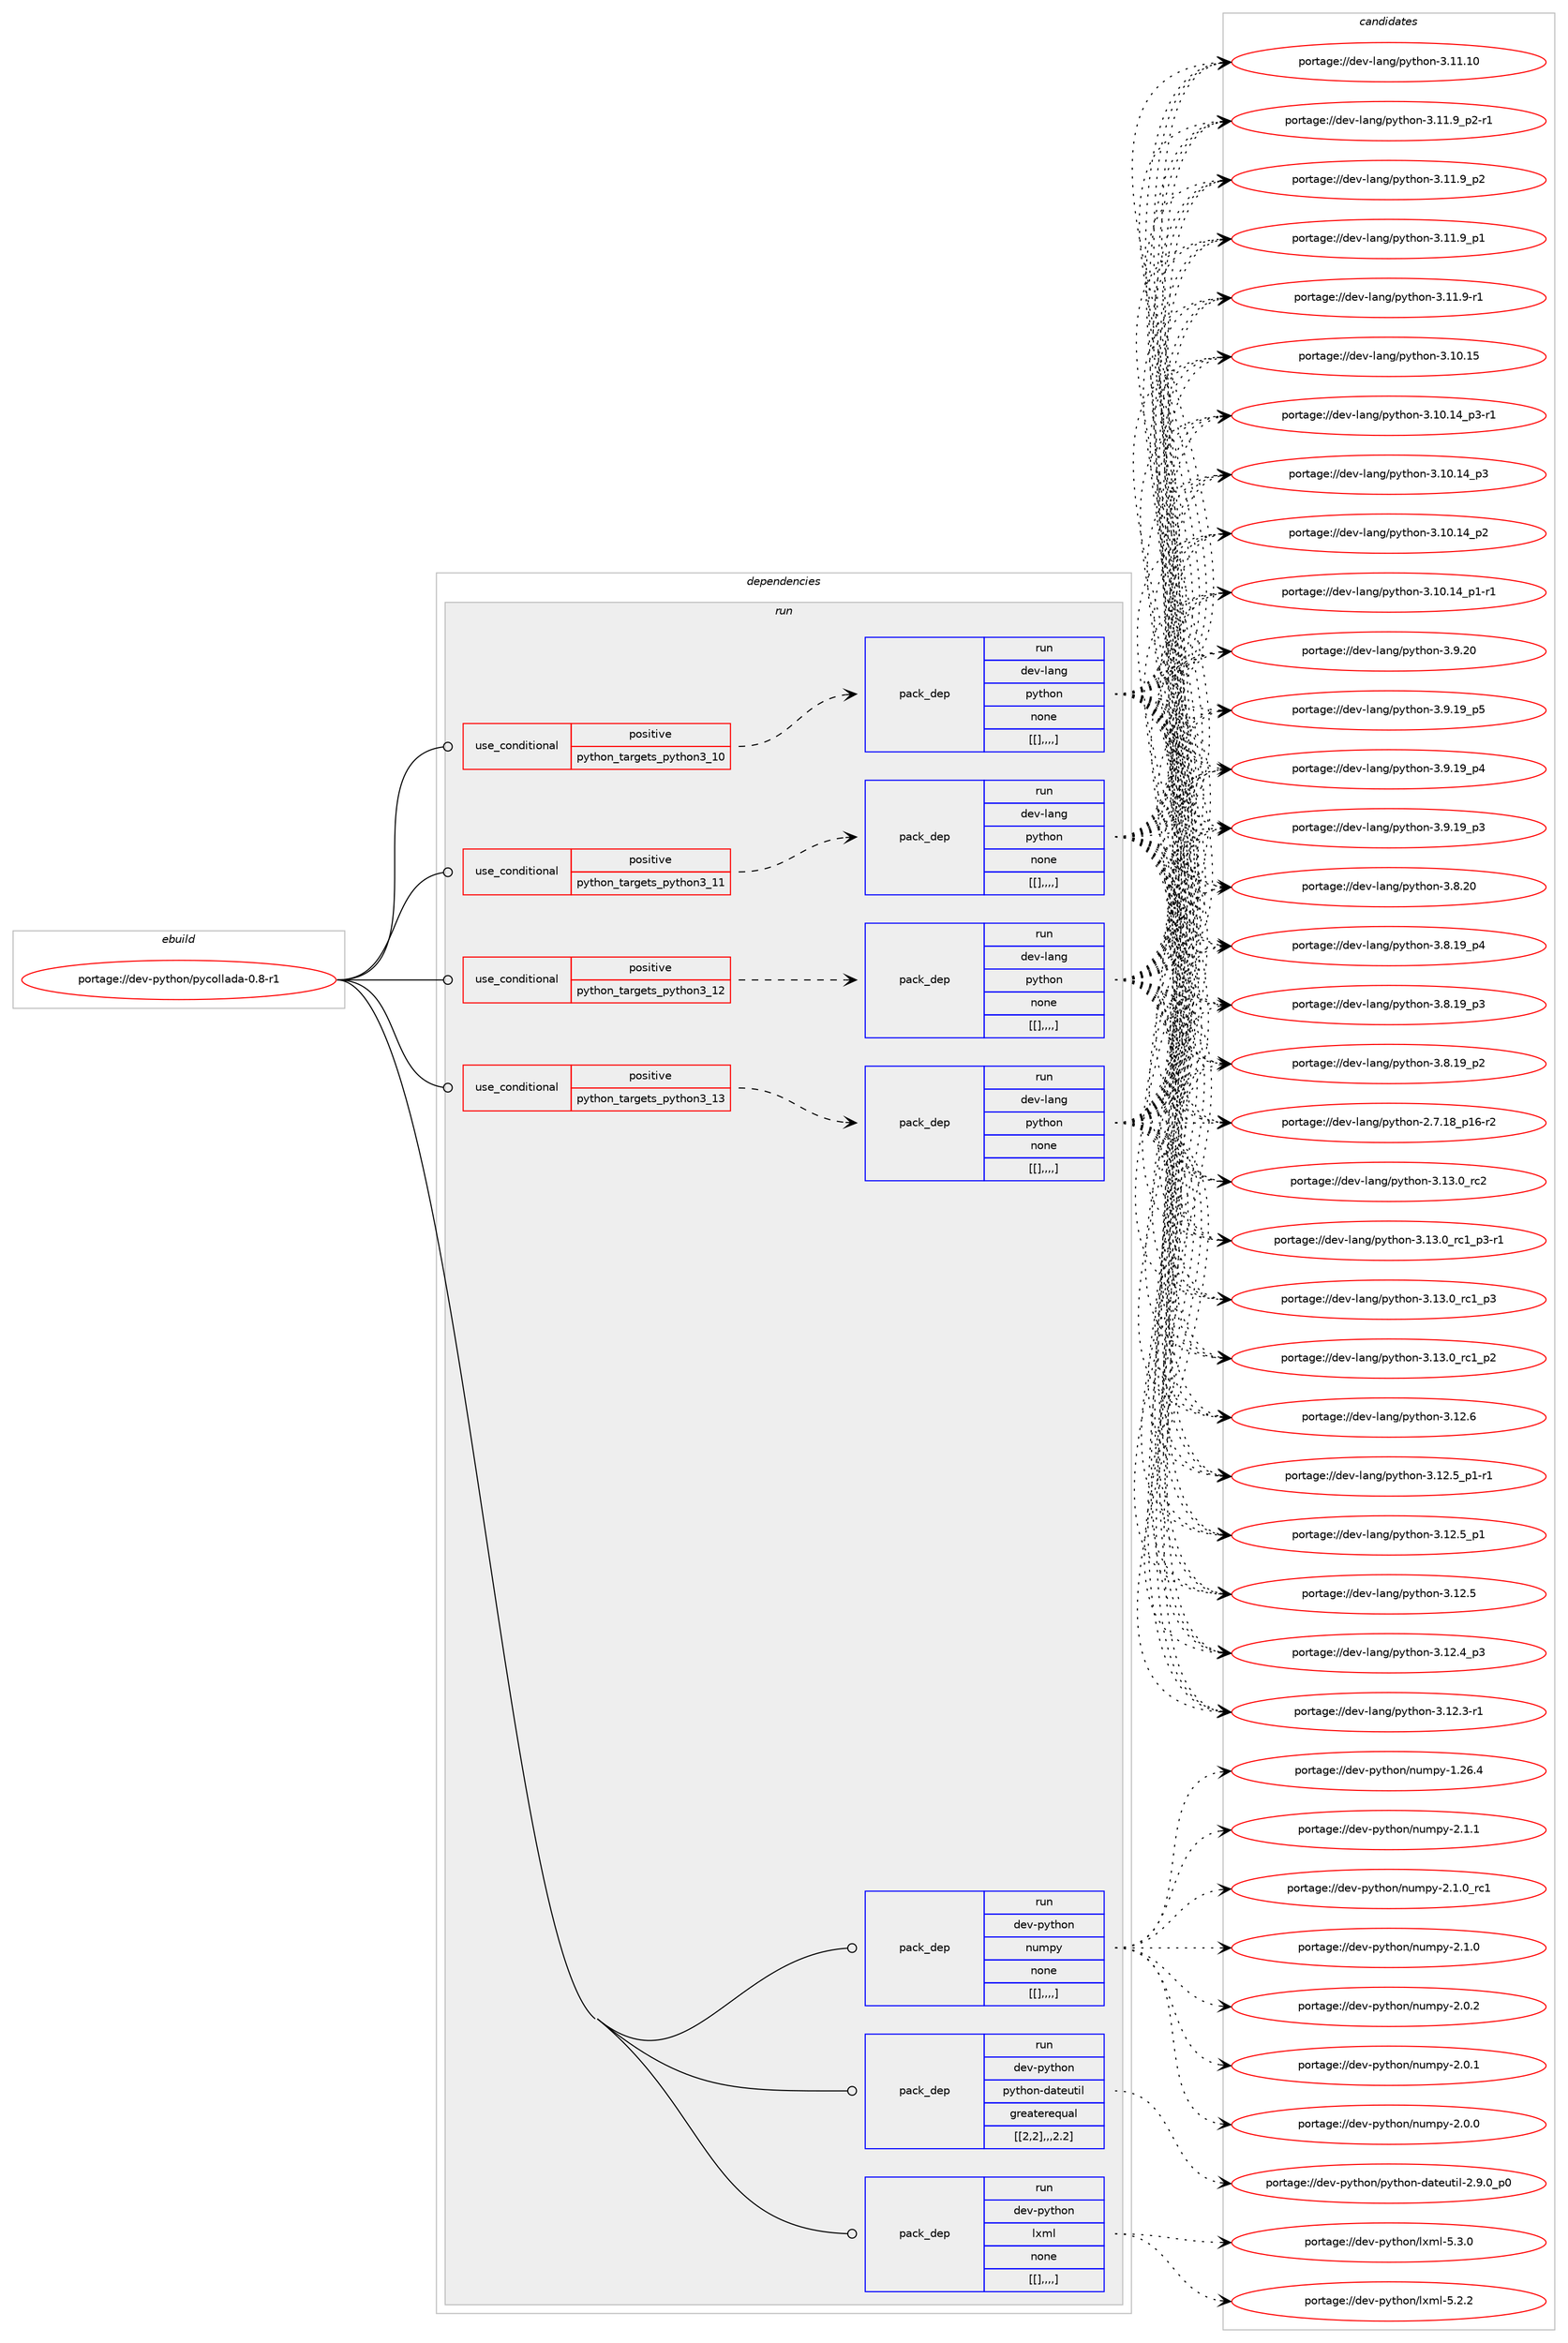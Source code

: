 digraph prolog {

# *************
# Graph options
# *************

newrank=true;
concentrate=true;
compound=true;
graph [rankdir=LR,fontname=Helvetica,fontsize=10,ranksep=1.5];#, ranksep=2.5, nodesep=0.2];
edge  [arrowhead=vee];
node  [fontname=Helvetica,fontsize=10];

# **********
# The ebuild
# **********

subgraph cluster_leftcol {
color=gray;
label=<<i>ebuild</i>>;
id [label="portage://dev-python/pycollada-0.8-r1", color=red, width=4, href="../dev-python/pycollada-0.8-r1.svg"];
}

# ****************
# The dependencies
# ****************

subgraph cluster_midcol {
color=gray;
label=<<i>dependencies</i>>;
subgraph cluster_compile {
fillcolor="#eeeeee";
style=filled;
label=<<i>compile</i>>;
}
subgraph cluster_compileandrun {
fillcolor="#eeeeee";
style=filled;
label=<<i>compile and run</i>>;
}
subgraph cluster_run {
fillcolor="#eeeeee";
style=filled;
label=<<i>run</i>>;
subgraph cond37486 {
dependency157504 [label=<<TABLE BORDER="0" CELLBORDER="1" CELLSPACING="0" CELLPADDING="4"><TR><TD ROWSPAN="3" CELLPADDING="10">use_conditional</TD></TR><TR><TD>positive</TD></TR><TR><TD>python_targets_python3_10</TD></TR></TABLE>>, shape=none, color=red];
subgraph pack118798 {
dependency157505 [label=<<TABLE BORDER="0" CELLBORDER="1" CELLSPACING="0" CELLPADDING="4" WIDTH="220"><TR><TD ROWSPAN="6" CELLPADDING="30">pack_dep</TD></TR><TR><TD WIDTH="110">run</TD></TR><TR><TD>dev-lang</TD></TR><TR><TD>python</TD></TR><TR><TD>none</TD></TR><TR><TD>[[],,,,]</TD></TR></TABLE>>, shape=none, color=blue];
}
dependency157504:e -> dependency157505:w [weight=20,style="dashed",arrowhead="vee"];
}
id:e -> dependency157504:w [weight=20,style="solid",arrowhead="odot"];
subgraph cond37487 {
dependency157506 [label=<<TABLE BORDER="0" CELLBORDER="1" CELLSPACING="0" CELLPADDING="4"><TR><TD ROWSPAN="3" CELLPADDING="10">use_conditional</TD></TR><TR><TD>positive</TD></TR><TR><TD>python_targets_python3_11</TD></TR></TABLE>>, shape=none, color=red];
subgraph pack118799 {
dependency157507 [label=<<TABLE BORDER="0" CELLBORDER="1" CELLSPACING="0" CELLPADDING="4" WIDTH="220"><TR><TD ROWSPAN="6" CELLPADDING="30">pack_dep</TD></TR><TR><TD WIDTH="110">run</TD></TR><TR><TD>dev-lang</TD></TR><TR><TD>python</TD></TR><TR><TD>none</TD></TR><TR><TD>[[],,,,]</TD></TR></TABLE>>, shape=none, color=blue];
}
dependency157506:e -> dependency157507:w [weight=20,style="dashed",arrowhead="vee"];
}
id:e -> dependency157506:w [weight=20,style="solid",arrowhead="odot"];
subgraph cond37488 {
dependency157508 [label=<<TABLE BORDER="0" CELLBORDER="1" CELLSPACING="0" CELLPADDING="4"><TR><TD ROWSPAN="3" CELLPADDING="10">use_conditional</TD></TR><TR><TD>positive</TD></TR><TR><TD>python_targets_python3_12</TD></TR></TABLE>>, shape=none, color=red];
subgraph pack118800 {
dependency157509 [label=<<TABLE BORDER="0" CELLBORDER="1" CELLSPACING="0" CELLPADDING="4" WIDTH="220"><TR><TD ROWSPAN="6" CELLPADDING="30">pack_dep</TD></TR><TR><TD WIDTH="110">run</TD></TR><TR><TD>dev-lang</TD></TR><TR><TD>python</TD></TR><TR><TD>none</TD></TR><TR><TD>[[],,,,]</TD></TR></TABLE>>, shape=none, color=blue];
}
dependency157508:e -> dependency157509:w [weight=20,style="dashed",arrowhead="vee"];
}
id:e -> dependency157508:w [weight=20,style="solid",arrowhead="odot"];
subgraph cond37489 {
dependency157510 [label=<<TABLE BORDER="0" CELLBORDER="1" CELLSPACING="0" CELLPADDING="4"><TR><TD ROWSPAN="3" CELLPADDING="10">use_conditional</TD></TR><TR><TD>positive</TD></TR><TR><TD>python_targets_python3_13</TD></TR></TABLE>>, shape=none, color=red];
subgraph pack118801 {
dependency157511 [label=<<TABLE BORDER="0" CELLBORDER="1" CELLSPACING="0" CELLPADDING="4" WIDTH="220"><TR><TD ROWSPAN="6" CELLPADDING="30">pack_dep</TD></TR><TR><TD WIDTH="110">run</TD></TR><TR><TD>dev-lang</TD></TR><TR><TD>python</TD></TR><TR><TD>none</TD></TR><TR><TD>[[],,,,]</TD></TR></TABLE>>, shape=none, color=blue];
}
dependency157510:e -> dependency157511:w [weight=20,style="dashed",arrowhead="vee"];
}
id:e -> dependency157510:w [weight=20,style="solid",arrowhead="odot"];
subgraph pack118802 {
dependency157512 [label=<<TABLE BORDER="0" CELLBORDER="1" CELLSPACING="0" CELLPADDING="4" WIDTH="220"><TR><TD ROWSPAN="6" CELLPADDING="30">pack_dep</TD></TR><TR><TD WIDTH="110">run</TD></TR><TR><TD>dev-python</TD></TR><TR><TD>lxml</TD></TR><TR><TD>none</TD></TR><TR><TD>[[],,,,]</TD></TR></TABLE>>, shape=none, color=blue];
}
id:e -> dependency157512:w [weight=20,style="solid",arrowhead="odot"];
subgraph pack118803 {
dependency157513 [label=<<TABLE BORDER="0" CELLBORDER="1" CELLSPACING="0" CELLPADDING="4" WIDTH="220"><TR><TD ROWSPAN="6" CELLPADDING="30">pack_dep</TD></TR><TR><TD WIDTH="110">run</TD></TR><TR><TD>dev-python</TD></TR><TR><TD>numpy</TD></TR><TR><TD>none</TD></TR><TR><TD>[[],,,,]</TD></TR></TABLE>>, shape=none, color=blue];
}
id:e -> dependency157513:w [weight=20,style="solid",arrowhead="odot"];
subgraph pack118804 {
dependency157514 [label=<<TABLE BORDER="0" CELLBORDER="1" CELLSPACING="0" CELLPADDING="4" WIDTH="220"><TR><TD ROWSPAN="6" CELLPADDING="30">pack_dep</TD></TR><TR><TD WIDTH="110">run</TD></TR><TR><TD>dev-python</TD></TR><TR><TD>python-dateutil</TD></TR><TR><TD>greaterequal</TD></TR><TR><TD>[[2,2],,,2.2]</TD></TR></TABLE>>, shape=none, color=blue];
}
id:e -> dependency157514:w [weight=20,style="solid",arrowhead="odot"];
}
}

# **************
# The candidates
# **************

subgraph cluster_choices {
rank=same;
color=gray;
label=<<i>candidates</i>>;

subgraph choice118798 {
color=black;
nodesep=1;
choice10010111845108971101034711212111610411111045514649514648951149950 [label="portage://dev-lang/python-3.13.0_rc2", color=red, width=4,href="../dev-lang/python-3.13.0_rc2.svg"];
choice1001011184510897110103471121211161041111104551464951464895114994995112514511449 [label="portage://dev-lang/python-3.13.0_rc1_p3-r1", color=red, width=4,href="../dev-lang/python-3.13.0_rc1_p3-r1.svg"];
choice100101118451089711010347112121116104111110455146495146489511499499511251 [label="portage://dev-lang/python-3.13.0_rc1_p3", color=red, width=4,href="../dev-lang/python-3.13.0_rc1_p3.svg"];
choice100101118451089711010347112121116104111110455146495146489511499499511250 [label="portage://dev-lang/python-3.13.0_rc1_p2", color=red, width=4,href="../dev-lang/python-3.13.0_rc1_p2.svg"];
choice10010111845108971101034711212111610411111045514649504654 [label="portage://dev-lang/python-3.12.6", color=red, width=4,href="../dev-lang/python-3.12.6.svg"];
choice1001011184510897110103471121211161041111104551464950465395112494511449 [label="portage://dev-lang/python-3.12.5_p1-r1", color=red, width=4,href="../dev-lang/python-3.12.5_p1-r1.svg"];
choice100101118451089711010347112121116104111110455146495046539511249 [label="portage://dev-lang/python-3.12.5_p1", color=red, width=4,href="../dev-lang/python-3.12.5_p1.svg"];
choice10010111845108971101034711212111610411111045514649504653 [label="portage://dev-lang/python-3.12.5", color=red, width=4,href="../dev-lang/python-3.12.5.svg"];
choice100101118451089711010347112121116104111110455146495046529511251 [label="portage://dev-lang/python-3.12.4_p3", color=red, width=4,href="../dev-lang/python-3.12.4_p3.svg"];
choice100101118451089711010347112121116104111110455146495046514511449 [label="portage://dev-lang/python-3.12.3-r1", color=red, width=4,href="../dev-lang/python-3.12.3-r1.svg"];
choice1001011184510897110103471121211161041111104551464949464948 [label="portage://dev-lang/python-3.11.10", color=red, width=4,href="../dev-lang/python-3.11.10.svg"];
choice1001011184510897110103471121211161041111104551464949465795112504511449 [label="portage://dev-lang/python-3.11.9_p2-r1", color=red, width=4,href="../dev-lang/python-3.11.9_p2-r1.svg"];
choice100101118451089711010347112121116104111110455146494946579511250 [label="portage://dev-lang/python-3.11.9_p2", color=red, width=4,href="../dev-lang/python-3.11.9_p2.svg"];
choice100101118451089711010347112121116104111110455146494946579511249 [label="portage://dev-lang/python-3.11.9_p1", color=red, width=4,href="../dev-lang/python-3.11.9_p1.svg"];
choice100101118451089711010347112121116104111110455146494946574511449 [label="portage://dev-lang/python-3.11.9-r1", color=red, width=4,href="../dev-lang/python-3.11.9-r1.svg"];
choice1001011184510897110103471121211161041111104551464948464953 [label="portage://dev-lang/python-3.10.15", color=red, width=4,href="../dev-lang/python-3.10.15.svg"];
choice100101118451089711010347112121116104111110455146494846495295112514511449 [label="portage://dev-lang/python-3.10.14_p3-r1", color=red, width=4,href="../dev-lang/python-3.10.14_p3-r1.svg"];
choice10010111845108971101034711212111610411111045514649484649529511251 [label="portage://dev-lang/python-3.10.14_p3", color=red, width=4,href="../dev-lang/python-3.10.14_p3.svg"];
choice10010111845108971101034711212111610411111045514649484649529511250 [label="portage://dev-lang/python-3.10.14_p2", color=red, width=4,href="../dev-lang/python-3.10.14_p2.svg"];
choice100101118451089711010347112121116104111110455146494846495295112494511449 [label="portage://dev-lang/python-3.10.14_p1-r1", color=red, width=4,href="../dev-lang/python-3.10.14_p1-r1.svg"];
choice10010111845108971101034711212111610411111045514657465048 [label="portage://dev-lang/python-3.9.20", color=red, width=4,href="../dev-lang/python-3.9.20.svg"];
choice100101118451089711010347112121116104111110455146574649579511253 [label="portage://dev-lang/python-3.9.19_p5", color=red, width=4,href="../dev-lang/python-3.9.19_p5.svg"];
choice100101118451089711010347112121116104111110455146574649579511252 [label="portage://dev-lang/python-3.9.19_p4", color=red, width=4,href="../dev-lang/python-3.9.19_p4.svg"];
choice100101118451089711010347112121116104111110455146574649579511251 [label="portage://dev-lang/python-3.9.19_p3", color=red, width=4,href="../dev-lang/python-3.9.19_p3.svg"];
choice10010111845108971101034711212111610411111045514656465048 [label="portage://dev-lang/python-3.8.20", color=red, width=4,href="../dev-lang/python-3.8.20.svg"];
choice100101118451089711010347112121116104111110455146564649579511252 [label="portage://dev-lang/python-3.8.19_p4", color=red, width=4,href="../dev-lang/python-3.8.19_p4.svg"];
choice100101118451089711010347112121116104111110455146564649579511251 [label="portage://dev-lang/python-3.8.19_p3", color=red, width=4,href="../dev-lang/python-3.8.19_p3.svg"];
choice100101118451089711010347112121116104111110455146564649579511250 [label="portage://dev-lang/python-3.8.19_p2", color=red, width=4,href="../dev-lang/python-3.8.19_p2.svg"];
choice100101118451089711010347112121116104111110455046554649569511249544511450 [label="portage://dev-lang/python-2.7.18_p16-r2", color=red, width=4,href="../dev-lang/python-2.7.18_p16-r2.svg"];
dependency157505:e -> choice10010111845108971101034711212111610411111045514649514648951149950:w [style=dotted,weight="100"];
dependency157505:e -> choice1001011184510897110103471121211161041111104551464951464895114994995112514511449:w [style=dotted,weight="100"];
dependency157505:e -> choice100101118451089711010347112121116104111110455146495146489511499499511251:w [style=dotted,weight="100"];
dependency157505:e -> choice100101118451089711010347112121116104111110455146495146489511499499511250:w [style=dotted,weight="100"];
dependency157505:e -> choice10010111845108971101034711212111610411111045514649504654:w [style=dotted,weight="100"];
dependency157505:e -> choice1001011184510897110103471121211161041111104551464950465395112494511449:w [style=dotted,weight="100"];
dependency157505:e -> choice100101118451089711010347112121116104111110455146495046539511249:w [style=dotted,weight="100"];
dependency157505:e -> choice10010111845108971101034711212111610411111045514649504653:w [style=dotted,weight="100"];
dependency157505:e -> choice100101118451089711010347112121116104111110455146495046529511251:w [style=dotted,weight="100"];
dependency157505:e -> choice100101118451089711010347112121116104111110455146495046514511449:w [style=dotted,weight="100"];
dependency157505:e -> choice1001011184510897110103471121211161041111104551464949464948:w [style=dotted,weight="100"];
dependency157505:e -> choice1001011184510897110103471121211161041111104551464949465795112504511449:w [style=dotted,weight="100"];
dependency157505:e -> choice100101118451089711010347112121116104111110455146494946579511250:w [style=dotted,weight="100"];
dependency157505:e -> choice100101118451089711010347112121116104111110455146494946579511249:w [style=dotted,weight="100"];
dependency157505:e -> choice100101118451089711010347112121116104111110455146494946574511449:w [style=dotted,weight="100"];
dependency157505:e -> choice1001011184510897110103471121211161041111104551464948464953:w [style=dotted,weight="100"];
dependency157505:e -> choice100101118451089711010347112121116104111110455146494846495295112514511449:w [style=dotted,weight="100"];
dependency157505:e -> choice10010111845108971101034711212111610411111045514649484649529511251:w [style=dotted,weight="100"];
dependency157505:e -> choice10010111845108971101034711212111610411111045514649484649529511250:w [style=dotted,weight="100"];
dependency157505:e -> choice100101118451089711010347112121116104111110455146494846495295112494511449:w [style=dotted,weight="100"];
dependency157505:e -> choice10010111845108971101034711212111610411111045514657465048:w [style=dotted,weight="100"];
dependency157505:e -> choice100101118451089711010347112121116104111110455146574649579511253:w [style=dotted,weight="100"];
dependency157505:e -> choice100101118451089711010347112121116104111110455146574649579511252:w [style=dotted,weight="100"];
dependency157505:e -> choice100101118451089711010347112121116104111110455146574649579511251:w [style=dotted,weight="100"];
dependency157505:e -> choice10010111845108971101034711212111610411111045514656465048:w [style=dotted,weight="100"];
dependency157505:e -> choice100101118451089711010347112121116104111110455146564649579511252:w [style=dotted,weight="100"];
dependency157505:e -> choice100101118451089711010347112121116104111110455146564649579511251:w [style=dotted,weight="100"];
dependency157505:e -> choice100101118451089711010347112121116104111110455146564649579511250:w [style=dotted,weight="100"];
dependency157505:e -> choice100101118451089711010347112121116104111110455046554649569511249544511450:w [style=dotted,weight="100"];
}
subgraph choice118799 {
color=black;
nodesep=1;
choice10010111845108971101034711212111610411111045514649514648951149950 [label="portage://dev-lang/python-3.13.0_rc2", color=red, width=4,href="../dev-lang/python-3.13.0_rc2.svg"];
choice1001011184510897110103471121211161041111104551464951464895114994995112514511449 [label="portage://dev-lang/python-3.13.0_rc1_p3-r1", color=red, width=4,href="../dev-lang/python-3.13.0_rc1_p3-r1.svg"];
choice100101118451089711010347112121116104111110455146495146489511499499511251 [label="portage://dev-lang/python-3.13.0_rc1_p3", color=red, width=4,href="../dev-lang/python-3.13.0_rc1_p3.svg"];
choice100101118451089711010347112121116104111110455146495146489511499499511250 [label="portage://dev-lang/python-3.13.0_rc1_p2", color=red, width=4,href="../dev-lang/python-3.13.0_rc1_p2.svg"];
choice10010111845108971101034711212111610411111045514649504654 [label="portage://dev-lang/python-3.12.6", color=red, width=4,href="../dev-lang/python-3.12.6.svg"];
choice1001011184510897110103471121211161041111104551464950465395112494511449 [label="portage://dev-lang/python-3.12.5_p1-r1", color=red, width=4,href="../dev-lang/python-3.12.5_p1-r1.svg"];
choice100101118451089711010347112121116104111110455146495046539511249 [label="portage://dev-lang/python-3.12.5_p1", color=red, width=4,href="../dev-lang/python-3.12.5_p1.svg"];
choice10010111845108971101034711212111610411111045514649504653 [label="portage://dev-lang/python-3.12.5", color=red, width=4,href="../dev-lang/python-3.12.5.svg"];
choice100101118451089711010347112121116104111110455146495046529511251 [label="portage://dev-lang/python-3.12.4_p3", color=red, width=4,href="../dev-lang/python-3.12.4_p3.svg"];
choice100101118451089711010347112121116104111110455146495046514511449 [label="portage://dev-lang/python-3.12.3-r1", color=red, width=4,href="../dev-lang/python-3.12.3-r1.svg"];
choice1001011184510897110103471121211161041111104551464949464948 [label="portage://dev-lang/python-3.11.10", color=red, width=4,href="../dev-lang/python-3.11.10.svg"];
choice1001011184510897110103471121211161041111104551464949465795112504511449 [label="portage://dev-lang/python-3.11.9_p2-r1", color=red, width=4,href="../dev-lang/python-3.11.9_p2-r1.svg"];
choice100101118451089711010347112121116104111110455146494946579511250 [label="portage://dev-lang/python-3.11.9_p2", color=red, width=4,href="../dev-lang/python-3.11.9_p2.svg"];
choice100101118451089711010347112121116104111110455146494946579511249 [label="portage://dev-lang/python-3.11.9_p1", color=red, width=4,href="../dev-lang/python-3.11.9_p1.svg"];
choice100101118451089711010347112121116104111110455146494946574511449 [label="portage://dev-lang/python-3.11.9-r1", color=red, width=4,href="../dev-lang/python-3.11.9-r1.svg"];
choice1001011184510897110103471121211161041111104551464948464953 [label="portage://dev-lang/python-3.10.15", color=red, width=4,href="../dev-lang/python-3.10.15.svg"];
choice100101118451089711010347112121116104111110455146494846495295112514511449 [label="portage://dev-lang/python-3.10.14_p3-r1", color=red, width=4,href="../dev-lang/python-3.10.14_p3-r1.svg"];
choice10010111845108971101034711212111610411111045514649484649529511251 [label="portage://dev-lang/python-3.10.14_p3", color=red, width=4,href="../dev-lang/python-3.10.14_p3.svg"];
choice10010111845108971101034711212111610411111045514649484649529511250 [label="portage://dev-lang/python-3.10.14_p2", color=red, width=4,href="../dev-lang/python-3.10.14_p2.svg"];
choice100101118451089711010347112121116104111110455146494846495295112494511449 [label="portage://dev-lang/python-3.10.14_p1-r1", color=red, width=4,href="../dev-lang/python-3.10.14_p1-r1.svg"];
choice10010111845108971101034711212111610411111045514657465048 [label="portage://dev-lang/python-3.9.20", color=red, width=4,href="../dev-lang/python-3.9.20.svg"];
choice100101118451089711010347112121116104111110455146574649579511253 [label="portage://dev-lang/python-3.9.19_p5", color=red, width=4,href="../dev-lang/python-3.9.19_p5.svg"];
choice100101118451089711010347112121116104111110455146574649579511252 [label="portage://dev-lang/python-3.9.19_p4", color=red, width=4,href="../dev-lang/python-3.9.19_p4.svg"];
choice100101118451089711010347112121116104111110455146574649579511251 [label="portage://dev-lang/python-3.9.19_p3", color=red, width=4,href="../dev-lang/python-3.9.19_p3.svg"];
choice10010111845108971101034711212111610411111045514656465048 [label="portage://dev-lang/python-3.8.20", color=red, width=4,href="../dev-lang/python-3.8.20.svg"];
choice100101118451089711010347112121116104111110455146564649579511252 [label="portage://dev-lang/python-3.8.19_p4", color=red, width=4,href="../dev-lang/python-3.8.19_p4.svg"];
choice100101118451089711010347112121116104111110455146564649579511251 [label="portage://dev-lang/python-3.8.19_p3", color=red, width=4,href="../dev-lang/python-3.8.19_p3.svg"];
choice100101118451089711010347112121116104111110455146564649579511250 [label="portage://dev-lang/python-3.8.19_p2", color=red, width=4,href="../dev-lang/python-3.8.19_p2.svg"];
choice100101118451089711010347112121116104111110455046554649569511249544511450 [label="portage://dev-lang/python-2.7.18_p16-r2", color=red, width=4,href="../dev-lang/python-2.7.18_p16-r2.svg"];
dependency157507:e -> choice10010111845108971101034711212111610411111045514649514648951149950:w [style=dotted,weight="100"];
dependency157507:e -> choice1001011184510897110103471121211161041111104551464951464895114994995112514511449:w [style=dotted,weight="100"];
dependency157507:e -> choice100101118451089711010347112121116104111110455146495146489511499499511251:w [style=dotted,weight="100"];
dependency157507:e -> choice100101118451089711010347112121116104111110455146495146489511499499511250:w [style=dotted,weight="100"];
dependency157507:e -> choice10010111845108971101034711212111610411111045514649504654:w [style=dotted,weight="100"];
dependency157507:e -> choice1001011184510897110103471121211161041111104551464950465395112494511449:w [style=dotted,weight="100"];
dependency157507:e -> choice100101118451089711010347112121116104111110455146495046539511249:w [style=dotted,weight="100"];
dependency157507:e -> choice10010111845108971101034711212111610411111045514649504653:w [style=dotted,weight="100"];
dependency157507:e -> choice100101118451089711010347112121116104111110455146495046529511251:w [style=dotted,weight="100"];
dependency157507:e -> choice100101118451089711010347112121116104111110455146495046514511449:w [style=dotted,weight="100"];
dependency157507:e -> choice1001011184510897110103471121211161041111104551464949464948:w [style=dotted,weight="100"];
dependency157507:e -> choice1001011184510897110103471121211161041111104551464949465795112504511449:w [style=dotted,weight="100"];
dependency157507:e -> choice100101118451089711010347112121116104111110455146494946579511250:w [style=dotted,weight="100"];
dependency157507:e -> choice100101118451089711010347112121116104111110455146494946579511249:w [style=dotted,weight="100"];
dependency157507:e -> choice100101118451089711010347112121116104111110455146494946574511449:w [style=dotted,weight="100"];
dependency157507:e -> choice1001011184510897110103471121211161041111104551464948464953:w [style=dotted,weight="100"];
dependency157507:e -> choice100101118451089711010347112121116104111110455146494846495295112514511449:w [style=dotted,weight="100"];
dependency157507:e -> choice10010111845108971101034711212111610411111045514649484649529511251:w [style=dotted,weight="100"];
dependency157507:e -> choice10010111845108971101034711212111610411111045514649484649529511250:w [style=dotted,weight="100"];
dependency157507:e -> choice100101118451089711010347112121116104111110455146494846495295112494511449:w [style=dotted,weight="100"];
dependency157507:e -> choice10010111845108971101034711212111610411111045514657465048:w [style=dotted,weight="100"];
dependency157507:e -> choice100101118451089711010347112121116104111110455146574649579511253:w [style=dotted,weight="100"];
dependency157507:e -> choice100101118451089711010347112121116104111110455146574649579511252:w [style=dotted,weight="100"];
dependency157507:e -> choice100101118451089711010347112121116104111110455146574649579511251:w [style=dotted,weight="100"];
dependency157507:e -> choice10010111845108971101034711212111610411111045514656465048:w [style=dotted,weight="100"];
dependency157507:e -> choice100101118451089711010347112121116104111110455146564649579511252:w [style=dotted,weight="100"];
dependency157507:e -> choice100101118451089711010347112121116104111110455146564649579511251:w [style=dotted,weight="100"];
dependency157507:e -> choice100101118451089711010347112121116104111110455146564649579511250:w [style=dotted,weight="100"];
dependency157507:e -> choice100101118451089711010347112121116104111110455046554649569511249544511450:w [style=dotted,weight="100"];
}
subgraph choice118800 {
color=black;
nodesep=1;
choice10010111845108971101034711212111610411111045514649514648951149950 [label="portage://dev-lang/python-3.13.0_rc2", color=red, width=4,href="../dev-lang/python-3.13.0_rc2.svg"];
choice1001011184510897110103471121211161041111104551464951464895114994995112514511449 [label="portage://dev-lang/python-3.13.0_rc1_p3-r1", color=red, width=4,href="../dev-lang/python-3.13.0_rc1_p3-r1.svg"];
choice100101118451089711010347112121116104111110455146495146489511499499511251 [label="portage://dev-lang/python-3.13.0_rc1_p3", color=red, width=4,href="../dev-lang/python-3.13.0_rc1_p3.svg"];
choice100101118451089711010347112121116104111110455146495146489511499499511250 [label="portage://dev-lang/python-3.13.0_rc1_p2", color=red, width=4,href="../dev-lang/python-3.13.0_rc1_p2.svg"];
choice10010111845108971101034711212111610411111045514649504654 [label="portage://dev-lang/python-3.12.6", color=red, width=4,href="../dev-lang/python-3.12.6.svg"];
choice1001011184510897110103471121211161041111104551464950465395112494511449 [label="portage://dev-lang/python-3.12.5_p1-r1", color=red, width=4,href="../dev-lang/python-3.12.5_p1-r1.svg"];
choice100101118451089711010347112121116104111110455146495046539511249 [label="portage://dev-lang/python-3.12.5_p1", color=red, width=4,href="../dev-lang/python-3.12.5_p1.svg"];
choice10010111845108971101034711212111610411111045514649504653 [label="portage://dev-lang/python-3.12.5", color=red, width=4,href="../dev-lang/python-3.12.5.svg"];
choice100101118451089711010347112121116104111110455146495046529511251 [label="portage://dev-lang/python-3.12.4_p3", color=red, width=4,href="../dev-lang/python-3.12.4_p3.svg"];
choice100101118451089711010347112121116104111110455146495046514511449 [label="portage://dev-lang/python-3.12.3-r1", color=red, width=4,href="../dev-lang/python-3.12.3-r1.svg"];
choice1001011184510897110103471121211161041111104551464949464948 [label="portage://dev-lang/python-3.11.10", color=red, width=4,href="../dev-lang/python-3.11.10.svg"];
choice1001011184510897110103471121211161041111104551464949465795112504511449 [label="portage://dev-lang/python-3.11.9_p2-r1", color=red, width=4,href="../dev-lang/python-3.11.9_p2-r1.svg"];
choice100101118451089711010347112121116104111110455146494946579511250 [label="portage://dev-lang/python-3.11.9_p2", color=red, width=4,href="../dev-lang/python-3.11.9_p2.svg"];
choice100101118451089711010347112121116104111110455146494946579511249 [label="portage://dev-lang/python-3.11.9_p1", color=red, width=4,href="../dev-lang/python-3.11.9_p1.svg"];
choice100101118451089711010347112121116104111110455146494946574511449 [label="portage://dev-lang/python-3.11.9-r1", color=red, width=4,href="../dev-lang/python-3.11.9-r1.svg"];
choice1001011184510897110103471121211161041111104551464948464953 [label="portage://dev-lang/python-3.10.15", color=red, width=4,href="../dev-lang/python-3.10.15.svg"];
choice100101118451089711010347112121116104111110455146494846495295112514511449 [label="portage://dev-lang/python-3.10.14_p3-r1", color=red, width=4,href="../dev-lang/python-3.10.14_p3-r1.svg"];
choice10010111845108971101034711212111610411111045514649484649529511251 [label="portage://dev-lang/python-3.10.14_p3", color=red, width=4,href="../dev-lang/python-3.10.14_p3.svg"];
choice10010111845108971101034711212111610411111045514649484649529511250 [label="portage://dev-lang/python-3.10.14_p2", color=red, width=4,href="../dev-lang/python-3.10.14_p2.svg"];
choice100101118451089711010347112121116104111110455146494846495295112494511449 [label="portage://dev-lang/python-3.10.14_p1-r1", color=red, width=4,href="../dev-lang/python-3.10.14_p1-r1.svg"];
choice10010111845108971101034711212111610411111045514657465048 [label="portage://dev-lang/python-3.9.20", color=red, width=4,href="../dev-lang/python-3.9.20.svg"];
choice100101118451089711010347112121116104111110455146574649579511253 [label="portage://dev-lang/python-3.9.19_p5", color=red, width=4,href="../dev-lang/python-3.9.19_p5.svg"];
choice100101118451089711010347112121116104111110455146574649579511252 [label="portage://dev-lang/python-3.9.19_p4", color=red, width=4,href="../dev-lang/python-3.9.19_p4.svg"];
choice100101118451089711010347112121116104111110455146574649579511251 [label="portage://dev-lang/python-3.9.19_p3", color=red, width=4,href="../dev-lang/python-3.9.19_p3.svg"];
choice10010111845108971101034711212111610411111045514656465048 [label="portage://dev-lang/python-3.8.20", color=red, width=4,href="../dev-lang/python-3.8.20.svg"];
choice100101118451089711010347112121116104111110455146564649579511252 [label="portage://dev-lang/python-3.8.19_p4", color=red, width=4,href="../dev-lang/python-3.8.19_p4.svg"];
choice100101118451089711010347112121116104111110455146564649579511251 [label="portage://dev-lang/python-3.8.19_p3", color=red, width=4,href="../dev-lang/python-3.8.19_p3.svg"];
choice100101118451089711010347112121116104111110455146564649579511250 [label="portage://dev-lang/python-3.8.19_p2", color=red, width=4,href="../dev-lang/python-3.8.19_p2.svg"];
choice100101118451089711010347112121116104111110455046554649569511249544511450 [label="portage://dev-lang/python-2.7.18_p16-r2", color=red, width=4,href="../dev-lang/python-2.7.18_p16-r2.svg"];
dependency157509:e -> choice10010111845108971101034711212111610411111045514649514648951149950:w [style=dotted,weight="100"];
dependency157509:e -> choice1001011184510897110103471121211161041111104551464951464895114994995112514511449:w [style=dotted,weight="100"];
dependency157509:e -> choice100101118451089711010347112121116104111110455146495146489511499499511251:w [style=dotted,weight="100"];
dependency157509:e -> choice100101118451089711010347112121116104111110455146495146489511499499511250:w [style=dotted,weight="100"];
dependency157509:e -> choice10010111845108971101034711212111610411111045514649504654:w [style=dotted,weight="100"];
dependency157509:e -> choice1001011184510897110103471121211161041111104551464950465395112494511449:w [style=dotted,weight="100"];
dependency157509:e -> choice100101118451089711010347112121116104111110455146495046539511249:w [style=dotted,weight="100"];
dependency157509:e -> choice10010111845108971101034711212111610411111045514649504653:w [style=dotted,weight="100"];
dependency157509:e -> choice100101118451089711010347112121116104111110455146495046529511251:w [style=dotted,weight="100"];
dependency157509:e -> choice100101118451089711010347112121116104111110455146495046514511449:w [style=dotted,weight="100"];
dependency157509:e -> choice1001011184510897110103471121211161041111104551464949464948:w [style=dotted,weight="100"];
dependency157509:e -> choice1001011184510897110103471121211161041111104551464949465795112504511449:w [style=dotted,weight="100"];
dependency157509:e -> choice100101118451089711010347112121116104111110455146494946579511250:w [style=dotted,weight="100"];
dependency157509:e -> choice100101118451089711010347112121116104111110455146494946579511249:w [style=dotted,weight="100"];
dependency157509:e -> choice100101118451089711010347112121116104111110455146494946574511449:w [style=dotted,weight="100"];
dependency157509:e -> choice1001011184510897110103471121211161041111104551464948464953:w [style=dotted,weight="100"];
dependency157509:e -> choice100101118451089711010347112121116104111110455146494846495295112514511449:w [style=dotted,weight="100"];
dependency157509:e -> choice10010111845108971101034711212111610411111045514649484649529511251:w [style=dotted,weight="100"];
dependency157509:e -> choice10010111845108971101034711212111610411111045514649484649529511250:w [style=dotted,weight="100"];
dependency157509:e -> choice100101118451089711010347112121116104111110455146494846495295112494511449:w [style=dotted,weight="100"];
dependency157509:e -> choice10010111845108971101034711212111610411111045514657465048:w [style=dotted,weight="100"];
dependency157509:e -> choice100101118451089711010347112121116104111110455146574649579511253:w [style=dotted,weight="100"];
dependency157509:e -> choice100101118451089711010347112121116104111110455146574649579511252:w [style=dotted,weight="100"];
dependency157509:e -> choice100101118451089711010347112121116104111110455146574649579511251:w [style=dotted,weight="100"];
dependency157509:e -> choice10010111845108971101034711212111610411111045514656465048:w [style=dotted,weight="100"];
dependency157509:e -> choice100101118451089711010347112121116104111110455146564649579511252:w [style=dotted,weight="100"];
dependency157509:e -> choice100101118451089711010347112121116104111110455146564649579511251:w [style=dotted,weight="100"];
dependency157509:e -> choice100101118451089711010347112121116104111110455146564649579511250:w [style=dotted,weight="100"];
dependency157509:e -> choice100101118451089711010347112121116104111110455046554649569511249544511450:w [style=dotted,weight="100"];
}
subgraph choice118801 {
color=black;
nodesep=1;
choice10010111845108971101034711212111610411111045514649514648951149950 [label="portage://dev-lang/python-3.13.0_rc2", color=red, width=4,href="../dev-lang/python-3.13.0_rc2.svg"];
choice1001011184510897110103471121211161041111104551464951464895114994995112514511449 [label="portage://dev-lang/python-3.13.0_rc1_p3-r1", color=red, width=4,href="../dev-lang/python-3.13.0_rc1_p3-r1.svg"];
choice100101118451089711010347112121116104111110455146495146489511499499511251 [label="portage://dev-lang/python-3.13.0_rc1_p3", color=red, width=4,href="../dev-lang/python-3.13.0_rc1_p3.svg"];
choice100101118451089711010347112121116104111110455146495146489511499499511250 [label="portage://dev-lang/python-3.13.0_rc1_p2", color=red, width=4,href="../dev-lang/python-3.13.0_rc1_p2.svg"];
choice10010111845108971101034711212111610411111045514649504654 [label="portage://dev-lang/python-3.12.6", color=red, width=4,href="../dev-lang/python-3.12.6.svg"];
choice1001011184510897110103471121211161041111104551464950465395112494511449 [label="portage://dev-lang/python-3.12.5_p1-r1", color=red, width=4,href="../dev-lang/python-3.12.5_p1-r1.svg"];
choice100101118451089711010347112121116104111110455146495046539511249 [label="portage://dev-lang/python-3.12.5_p1", color=red, width=4,href="../dev-lang/python-3.12.5_p1.svg"];
choice10010111845108971101034711212111610411111045514649504653 [label="portage://dev-lang/python-3.12.5", color=red, width=4,href="../dev-lang/python-3.12.5.svg"];
choice100101118451089711010347112121116104111110455146495046529511251 [label="portage://dev-lang/python-3.12.4_p3", color=red, width=4,href="../dev-lang/python-3.12.4_p3.svg"];
choice100101118451089711010347112121116104111110455146495046514511449 [label="portage://dev-lang/python-3.12.3-r1", color=red, width=4,href="../dev-lang/python-3.12.3-r1.svg"];
choice1001011184510897110103471121211161041111104551464949464948 [label="portage://dev-lang/python-3.11.10", color=red, width=4,href="../dev-lang/python-3.11.10.svg"];
choice1001011184510897110103471121211161041111104551464949465795112504511449 [label="portage://dev-lang/python-3.11.9_p2-r1", color=red, width=4,href="../dev-lang/python-3.11.9_p2-r1.svg"];
choice100101118451089711010347112121116104111110455146494946579511250 [label="portage://dev-lang/python-3.11.9_p2", color=red, width=4,href="../dev-lang/python-3.11.9_p2.svg"];
choice100101118451089711010347112121116104111110455146494946579511249 [label="portage://dev-lang/python-3.11.9_p1", color=red, width=4,href="../dev-lang/python-3.11.9_p1.svg"];
choice100101118451089711010347112121116104111110455146494946574511449 [label="portage://dev-lang/python-3.11.9-r1", color=red, width=4,href="../dev-lang/python-3.11.9-r1.svg"];
choice1001011184510897110103471121211161041111104551464948464953 [label="portage://dev-lang/python-3.10.15", color=red, width=4,href="../dev-lang/python-3.10.15.svg"];
choice100101118451089711010347112121116104111110455146494846495295112514511449 [label="portage://dev-lang/python-3.10.14_p3-r1", color=red, width=4,href="../dev-lang/python-3.10.14_p3-r1.svg"];
choice10010111845108971101034711212111610411111045514649484649529511251 [label="portage://dev-lang/python-3.10.14_p3", color=red, width=4,href="../dev-lang/python-3.10.14_p3.svg"];
choice10010111845108971101034711212111610411111045514649484649529511250 [label="portage://dev-lang/python-3.10.14_p2", color=red, width=4,href="../dev-lang/python-3.10.14_p2.svg"];
choice100101118451089711010347112121116104111110455146494846495295112494511449 [label="portage://dev-lang/python-3.10.14_p1-r1", color=red, width=4,href="../dev-lang/python-3.10.14_p1-r1.svg"];
choice10010111845108971101034711212111610411111045514657465048 [label="portage://dev-lang/python-3.9.20", color=red, width=4,href="../dev-lang/python-3.9.20.svg"];
choice100101118451089711010347112121116104111110455146574649579511253 [label="portage://dev-lang/python-3.9.19_p5", color=red, width=4,href="../dev-lang/python-3.9.19_p5.svg"];
choice100101118451089711010347112121116104111110455146574649579511252 [label="portage://dev-lang/python-3.9.19_p4", color=red, width=4,href="../dev-lang/python-3.9.19_p4.svg"];
choice100101118451089711010347112121116104111110455146574649579511251 [label="portage://dev-lang/python-3.9.19_p3", color=red, width=4,href="../dev-lang/python-3.9.19_p3.svg"];
choice10010111845108971101034711212111610411111045514656465048 [label="portage://dev-lang/python-3.8.20", color=red, width=4,href="../dev-lang/python-3.8.20.svg"];
choice100101118451089711010347112121116104111110455146564649579511252 [label="portage://dev-lang/python-3.8.19_p4", color=red, width=4,href="../dev-lang/python-3.8.19_p4.svg"];
choice100101118451089711010347112121116104111110455146564649579511251 [label="portage://dev-lang/python-3.8.19_p3", color=red, width=4,href="../dev-lang/python-3.8.19_p3.svg"];
choice100101118451089711010347112121116104111110455146564649579511250 [label="portage://dev-lang/python-3.8.19_p2", color=red, width=4,href="../dev-lang/python-3.8.19_p2.svg"];
choice100101118451089711010347112121116104111110455046554649569511249544511450 [label="portage://dev-lang/python-2.7.18_p16-r2", color=red, width=4,href="../dev-lang/python-2.7.18_p16-r2.svg"];
dependency157511:e -> choice10010111845108971101034711212111610411111045514649514648951149950:w [style=dotted,weight="100"];
dependency157511:e -> choice1001011184510897110103471121211161041111104551464951464895114994995112514511449:w [style=dotted,weight="100"];
dependency157511:e -> choice100101118451089711010347112121116104111110455146495146489511499499511251:w [style=dotted,weight="100"];
dependency157511:e -> choice100101118451089711010347112121116104111110455146495146489511499499511250:w [style=dotted,weight="100"];
dependency157511:e -> choice10010111845108971101034711212111610411111045514649504654:w [style=dotted,weight="100"];
dependency157511:e -> choice1001011184510897110103471121211161041111104551464950465395112494511449:w [style=dotted,weight="100"];
dependency157511:e -> choice100101118451089711010347112121116104111110455146495046539511249:w [style=dotted,weight="100"];
dependency157511:e -> choice10010111845108971101034711212111610411111045514649504653:w [style=dotted,weight="100"];
dependency157511:e -> choice100101118451089711010347112121116104111110455146495046529511251:w [style=dotted,weight="100"];
dependency157511:e -> choice100101118451089711010347112121116104111110455146495046514511449:w [style=dotted,weight="100"];
dependency157511:e -> choice1001011184510897110103471121211161041111104551464949464948:w [style=dotted,weight="100"];
dependency157511:e -> choice1001011184510897110103471121211161041111104551464949465795112504511449:w [style=dotted,weight="100"];
dependency157511:e -> choice100101118451089711010347112121116104111110455146494946579511250:w [style=dotted,weight="100"];
dependency157511:e -> choice100101118451089711010347112121116104111110455146494946579511249:w [style=dotted,weight="100"];
dependency157511:e -> choice100101118451089711010347112121116104111110455146494946574511449:w [style=dotted,weight="100"];
dependency157511:e -> choice1001011184510897110103471121211161041111104551464948464953:w [style=dotted,weight="100"];
dependency157511:e -> choice100101118451089711010347112121116104111110455146494846495295112514511449:w [style=dotted,weight="100"];
dependency157511:e -> choice10010111845108971101034711212111610411111045514649484649529511251:w [style=dotted,weight="100"];
dependency157511:e -> choice10010111845108971101034711212111610411111045514649484649529511250:w [style=dotted,weight="100"];
dependency157511:e -> choice100101118451089711010347112121116104111110455146494846495295112494511449:w [style=dotted,weight="100"];
dependency157511:e -> choice10010111845108971101034711212111610411111045514657465048:w [style=dotted,weight="100"];
dependency157511:e -> choice100101118451089711010347112121116104111110455146574649579511253:w [style=dotted,weight="100"];
dependency157511:e -> choice100101118451089711010347112121116104111110455146574649579511252:w [style=dotted,weight="100"];
dependency157511:e -> choice100101118451089711010347112121116104111110455146574649579511251:w [style=dotted,weight="100"];
dependency157511:e -> choice10010111845108971101034711212111610411111045514656465048:w [style=dotted,weight="100"];
dependency157511:e -> choice100101118451089711010347112121116104111110455146564649579511252:w [style=dotted,weight="100"];
dependency157511:e -> choice100101118451089711010347112121116104111110455146564649579511251:w [style=dotted,weight="100"];
dependency157511:e -> choice100101118451089711010347112121116104111110455146564649579511250:w [style=dotted,weight="100"];
dependency157511:e -> choice100101118451089711010347112121116104111110455046554649569511249544511450:w [style=dotted,weight="100"];
}
subgraph choice118802 {
color=black;
nodesep=1;
choice1001011184511212111610411111047108120109108455346514648 [label="portage://dev-python/lxml-5.3.0", color=red, width=4,href="../dev-python/lxml-5.3.0.svg"];
choice1001011184511212111610411111047108120109108455346504650 [label="portage://dev-python/lxml-5.2.2", color=red, width=4,href="../dev-python/lxml-5.2.2.svg"];
dependency157512:e -> choice1001011184511212111610411111047108120109108455346514648:w [style=dotted,weight="100"];
dependency157512:e -> choice1001011184511212111610411111047108120109108455346504650:w [style=dotted,weight="100"];
}
subgraph choice118803 {
color=black;
nodesep=1;
choice1001011184511212111610411111047110117109112121455046494649 [label="portage://dev-python/numpy-2.1.1", color=red, width=4,href="../dev-python/numpy-2.1.1.svg"];
choice1001011184511212111610411111047110117109112121455046494648951149949 [label="portage://dev-python/numpy-2.1.0_rc1", color=red, width=4,href="../dev-python/numpy-2.1.0_rc1.svg"];
choice1001011184511212111610411111047110117109112121455046494648 [label="portage://dev-python/numpy-2.1.0", color=red, width=4,href="../dev-python/numpy-2.1.0.svg"];
choice1001011184511212111610411111047110117109112121455046484650 [label="portage://dev-python/numpy-2.0.2", color=red, width=4,href="../dev-python/numpy-2.0.2.svg"];
choice1001011184511212111610411111047110117109112121455046484649 [label="portage://dev-python/numpy-2.0.1", color=red, width=4,href="../dev-python/numpy-2.0.1.svg"];
choice1001011184511212111610411111047110117109112121455046484648 [label="portage://dev-python/numpy-2.0.0", color=red, width=4,href="../dev-python/numpy-2.0.0.svg"];
choice100101118451121211161041111104711011710911212145494650544652 [label="portage://dev-python/numpy-1.26.4", color=red, width=4,href="../dev-python/numpy-1.26.4.svg"];
dependency157513:e -> choice1001011184511212111610411111047110117109112121455046494649:w [style=dotted,weight="100"];
dependency157513:e -> choice1001011184511212111610411111047110117109112121455046494648951149949:w [style=dotted,weight="100"];
dependency157513:e -> choice1001011184511212111610411111047110117109112121455046494648:w [style=dotted,weight="100"];
dependency157513:e -> choice1001011184511212111610411111047110117109112121455046484650:w [style=dotted,weight="100"];
dependency157513:e -> choice1001011184511212111610411111047110117109112121455046484649:w [style=dotted,weight="100"];
dependency157513:e -> choice1001011184511212111610411111047110117109112121455046484648:w [style=dotted,weight="100"];
dependency157513:e -> choice100101118451121211161041111104711011710911212145494650544652:w [style=dotted,weight="100"];
}
subgraph choice118804 {
color=black;
nodesep=1;
choice100101118451121211161041111104711212111610411111045100971161011171161051084550465746489511248 [label="portage://dev-python/python-dateutil-2.9.0_p0", color=red, width=4,href="../dev-python/python-dateutil-2.9.0_p0.svg"];
dependency157514:e -> choice100101118451121211161041111104711212111610411111045100971161011171161051084550465746489511248:w [style=dotted,weight="100"];
}
}

}

